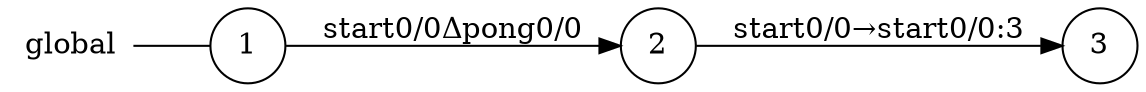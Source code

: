 digraph global {
	rankdir="LR";
	n_0 [label="global", shape="plaintext"];
	n_1 [id="1", shape=circle, label="1"];
	n_0 -> n_1 [arrowhead=none];
	n_2 [id="2", shape=circle, label="2"];
	n_3 [id="3", shape=circle, label="3"];

	n_2 -> n_3 [id="[$e|0]", label="start0/0→start0/0:3"];
	n_1 -> n_2 [id="[$e|1]", label="start0/0Δpong0/0"];
}
